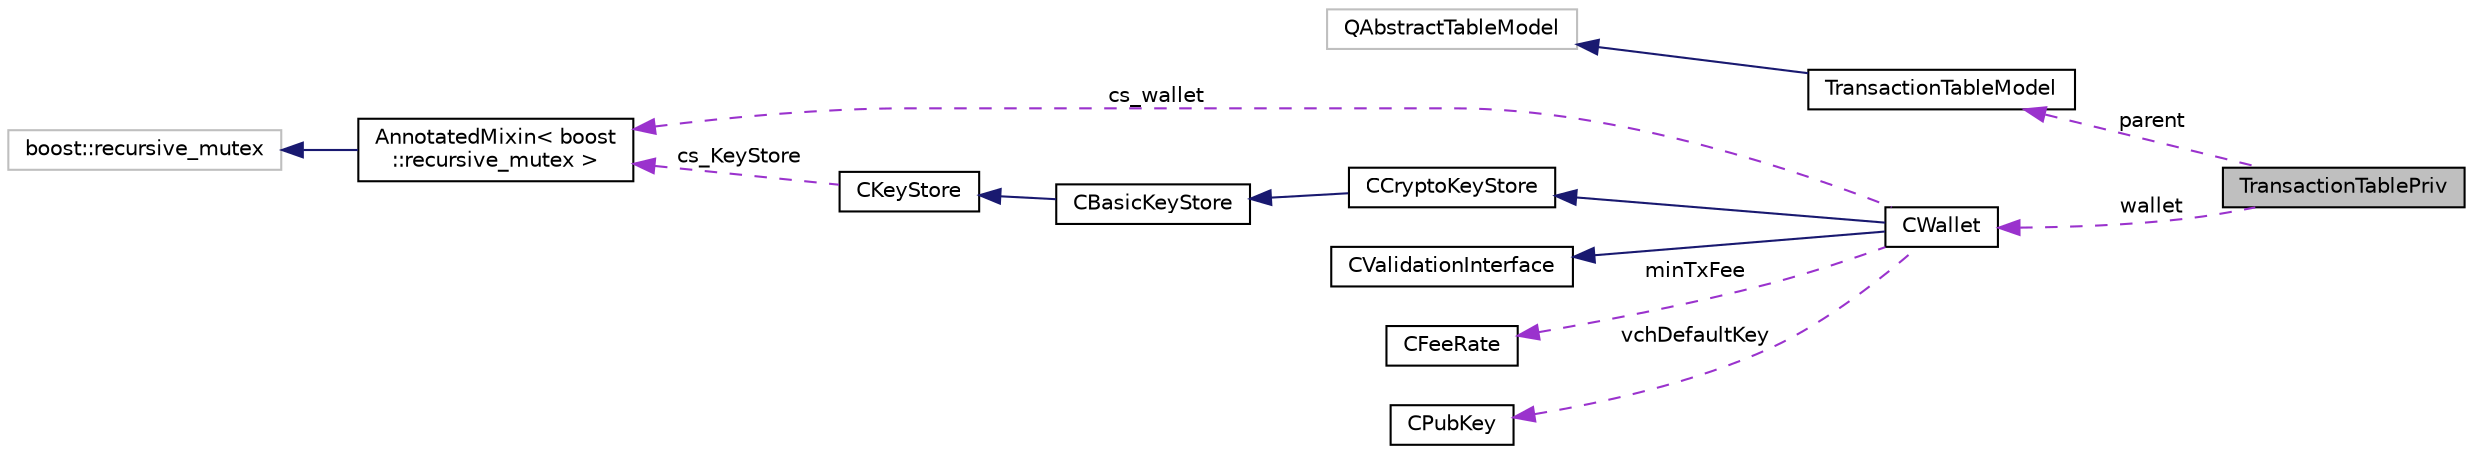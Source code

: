 digraph "TransactionTablePriv"
{
 // LATEX_PDF_SIZE
  edge [fontname="Helvetica",fontsize="10",labelfontname="Helvetica",labelfontsize="10"];
  node [fontname="Helvetica",fontsize="10",shape=record];
  rankdir="LR";
  Node1 [label="TransactionTablePriv",height=0.2,width=0.4,color="black", fillcolor="grey75", style="filled", fontcolor="black",tooltip=" "];
  Node2 -> Node1 [dir="back",color="darkorchid3",fontsize="10",style="dashed",label=" parent" ];
  Node2 [label="TransactionTableModel",height=0.2,width=0.4,color="black", fillcolor="white", style="filled",URL="$class_transaction_table_model.html",tooltip=" "];
  Node3 -> Node2 [dir="back",color="midnightblue",fontsize="10",style="solid"];
  Node3 [label="QAbstractTableModel",height=0.2,width=0.4,color="grey75", fillcolor="white", style="filled",tooltip=" "];
  Node4 -> Node1 [dir="back",color="darkorchid3",fontsize="10",style="dashed",label=" wallet" ];
  Node4 [label="CWallet",height=0.2,width=0.4,color="black", fillcolor="white", style="filled",URL="$class_c_wallet.html",tooltip=" "];
  Node5 -> Node4 [dir="back",color="midnightblue",fontsize="10",style="solid"];
  Node5 [label="CCryptoKeyStore",height=0.2,width=0.4,color="black", fillcolor="white", style="filled",URL="$class_c_crypto_key_store.html",tooltip=" "];
  Node6 -> Node5 [dir="back",color="midnightblue",fontsize="10",style="solid"];
  Node6 [label="CBasicKeyStore",height=0.2,width=0.4,color="black", fillcolor="white", style="filled",URL="$class_c_basic_key_store.html",tooltip=" "];
  Node7 -> Node6 [dir="back",color="midnightblue",fontsize="10",style="solid"];
  Node7 [label="CKeyStore",height=0.2,width=0.4,color="black", fillcolor="white", style="filled",URL="$class_c_key_store.html",tooltip=" "];
  Node8 -> Node7 [dir="back",color="darkorchid3",fontsize="10",style="dashed",label=" cs_KeyStore" ];
  Node8 [label="AnnotatedMixin\< boost\l::recursive_mutex \>",height=0.2,width=0.4,color="black", fillcolor="white", style="filled",URL="$class_annotated_mixin.html",tooltip=" "];
  Node9 -> Node8 [dir="back",color="midnightblue",fontsize="10",style="solid"];
  Node9 [label="boost::recursive_mutex",height=0.2,width=0.4,color="grey75", fillcolor="white", style="filled",tooltip=" "];
  Node10 -> Node4 [dir="back",color="midnightblue",fontsize="10",style="solid"];
  Node10 [label="CValidationInterface",height=0.2,width=0.4,color="black", fillcolor="white", style="filled",URL="$class_c_validation_interface.html",tooltip=" "];
  Node11 -> Node4 [dir="back",color="darkorchid3",fontsize="10",style="dashed",label=" minTxFee" ];
  Node11 [label="CFeeRate",height=0.2,width=0.4,color="black", fillcolor="white", style="filled",URL="$class_c_fee_rate.html",tooltip=" "];
  Node12 -> Node4 [dir="back",color="darkorchid3",fontsize="10",style="dashed",label=" vchDefaultKey" ];
  Node12 [label="CPubKey",height=0.2,width=0.4,color="black", fillcolor="white", style="filled",URL="$class_c_pub_key.html",tooltip=" "];
  Node8 -> Node4 [dir="back",color="darkorchid3",fontsize="10",style="dashed",label=" cs_wallet" ];
}
